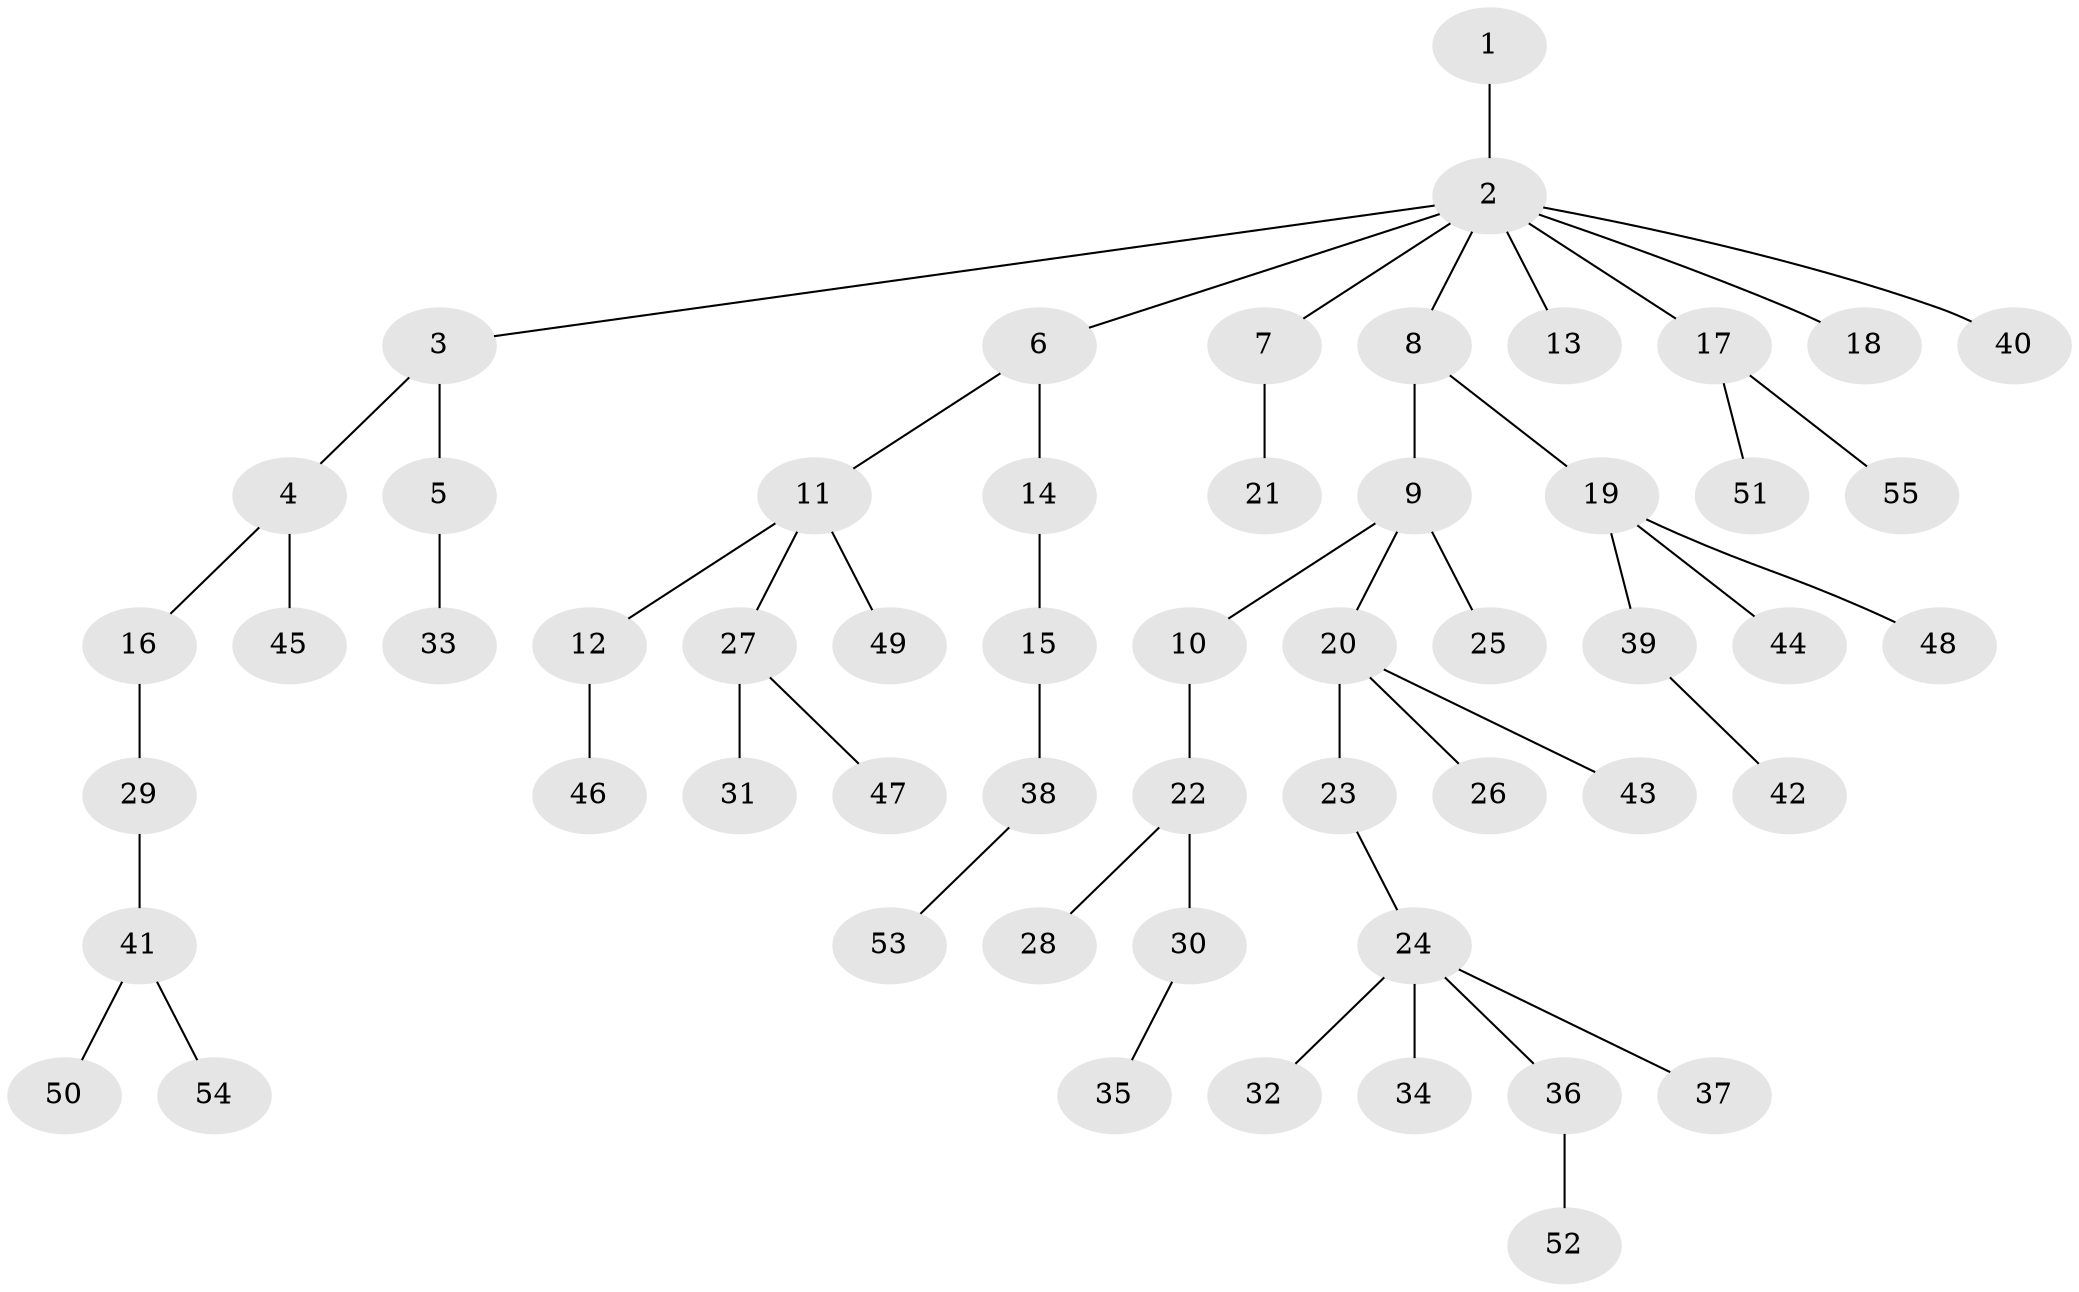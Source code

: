 // Generated by graph-tools (version 1.1) at 2025/52/03/09/25 04:52:52]
// undirected, 55 vertices, 54 edges
graph export_dot {
graph [start="1"]
  node [color=gray90,style=filled];
  1;
  2;
  3;
  4;
  5;
  6;
  7;
  8;
  9;
  10;
  11;
  12;
  13;
  14;
  15;
  16;
  17;
  18;
  19;
  20;
  21;
  22;
  23;
  24;
  25;
  26;
  27;
  28;
  29;
  30;
  31;
  32;
  33;
  34;
  35;
  36;
  37;
  38;
  39;
  40;
  41;
  42;
  43;
  44;
  45;
  46;
  47;
  48;
  49;
  50;
  51;
  52;
  53;
  54;
  55;
  1 -- 2;
  2 -- 3;
  2 -- 6;
  2 -- 7;
  2 -- 8;
  2 -- 13;
  2 -- 17;
  2 -- 18;
  2 -- 40;
  3 -- 4;
  3 -- 5;
  4 -- 16;
  4 -- 45;
  5 -- 33;
  6 -- 11;
  6 -- 14;
  7 -- 21;
  8 -- 9;
  8 -- 19;
  9 -- 10;
  9 -- 20;
  9 -- 25;
  10 -- 22;
  11 -- 12;
  11 -- 27;
  11 -- 49;
  12 -- 46;
  14 -- 15;
  15 -- 38;
  16 -- 29;
  17 -- 51;
  17 -- 55;
  19 -- 39;
  19 -- 44;
  19 -- 48;
  20 -- 23;
  20 -- 26;
  20 -- 43;
  22 -- 28;
  22 -- 30;
  23 -- 24;
  24 -- 32;
  24 -- 34;
  24 -- 36;
  24 -- 37;
  27 -- 31;
  27 -- 47;
  29 -- 41;
  30 -- 35;
  36 -- 52;
  38 -- 53;
  39 -- 42;
  41 -- 50;
  41 -- 54;
}
